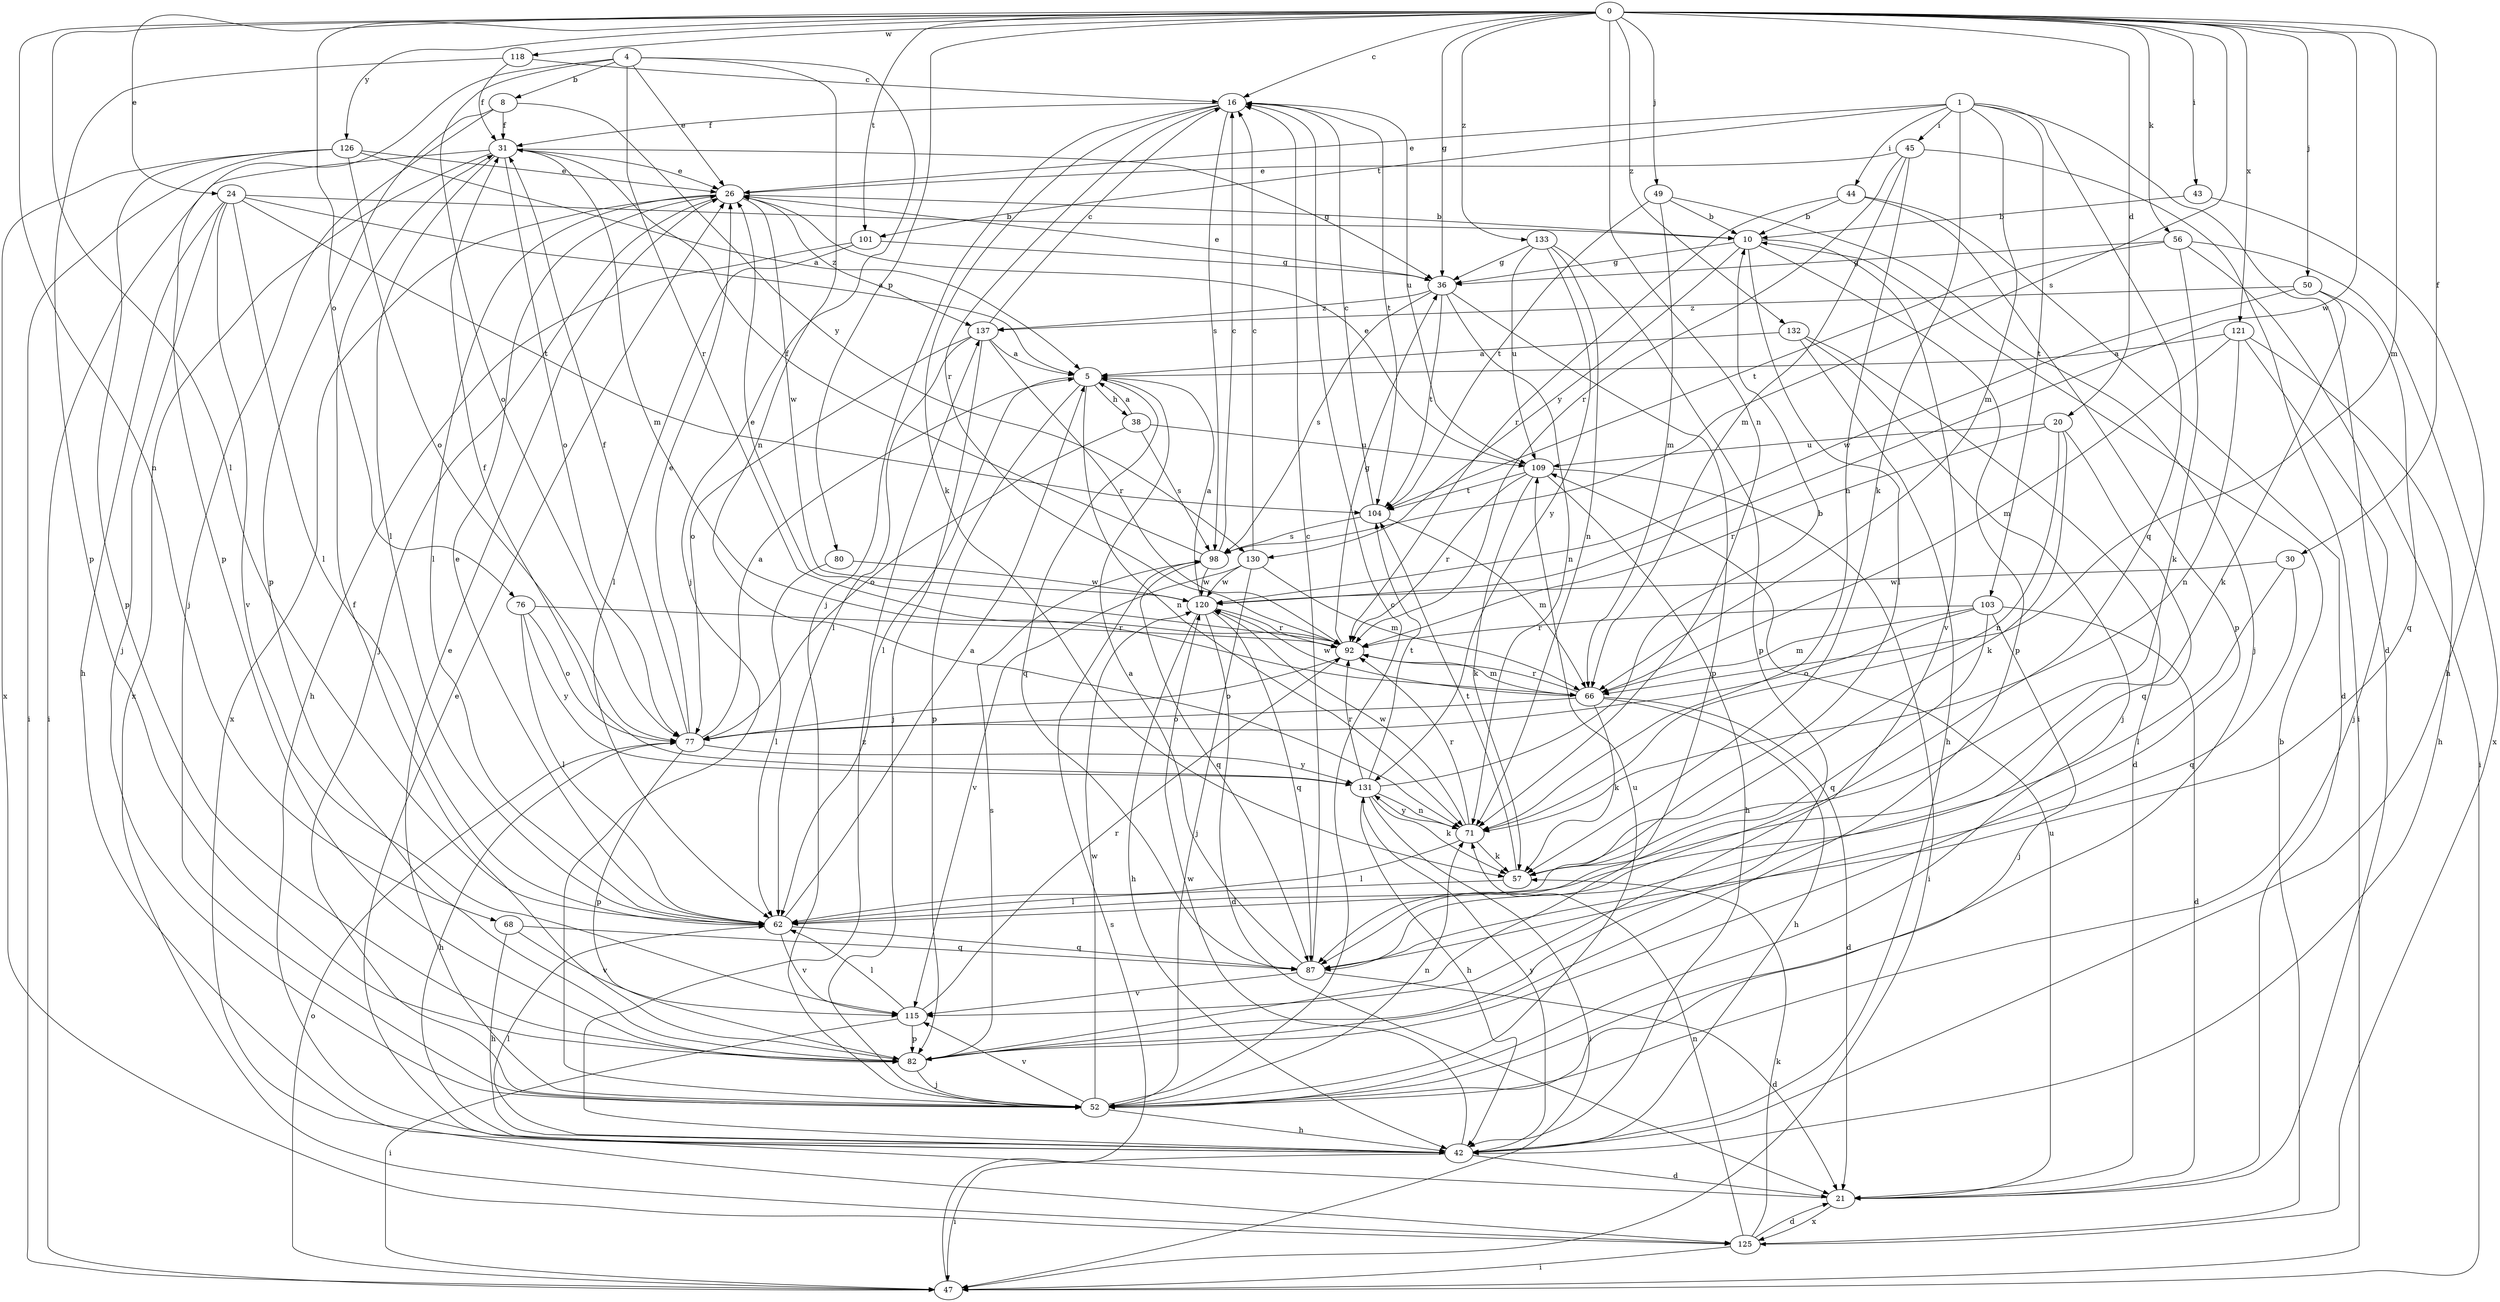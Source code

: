 strict digraph  {
0;
1;
4;
5;
8;
10;
16;
20;
21;
24;
26;
30;
31;
36;
38;
42;
43;
44;
45;
47;
49;
50;
52;
56;
57;
62;
66;
68;
71;
76;
77;
80;
82;
87;
92;
98;
101;
103;
104;
109;
115;
118;
120;
121;
125;
126;
130;
131;
132;
133;
137;
0 -> 16  [label=c];
0 -> 20  [label=d];
0 -> 24  [label=e];
0 -> 30  [label=f];
0 -> 36  [label=g];
0 -> 43  [label=i];
0 -> 49  [label=j];
0 -> 50  [label=j];
0 -> 56  [label=k];
0 -> 62  [label=l];
0 -> 66  [label=m];
0 -> 68  [label=n];
0 -> 71  [label=n];
0 -> 76  [label=o];
0 -> 80  [label=p];
0 -> 98  [label=s];
0 -> 101  [label=t];
0 -> 118  [label=w];
0 -> 120  [label=w];
0 -> 121  [label=x];
0 -> 126  [label=y];
0 -> 132  [label=z];
0 -> 133  [label=z];
1 -> 21  [label=d];
1 -> 26  [label=e];
1 -> 44  [label=i];
1 -> 45  [label=i];
1 -> 57  [label=k];
1 -> 66  [label=m];
1 -> 87  [label=q];
1 -> 101  [label=t];
1 -> 103  [label=t];
4 -> 8  [label=b];
4 -> 26  [label=e];
4 -> 52  [label=j];
4 -> 71  [label=n];
4 -> 77  [label=o];
4 -> 82  [label=p];
4 -> 92  [label=r];
5 -> 38  [label=h];
5 -> 62  [label=l];
5 -> 71  [label=n];
5 -> 82  [label=p];
5 -> 87  [label=q];
8 -> 31  [label=f];
8 -> 52  [label=j];
8 -> 82  [label=p];
8 -> 130  [label=y];
10 -> 36  [label=g];
10 -> 62  [label=l];
10 -> 82  [label=p];
10 -> 115  [label=v];
10 -> 130  [label=y];
16 -> 31  [label=f];
16 -> 52  [label=j];
16 -> 57  [label=k];
16 -> 92  [label=r];
16 -> 98  [label=s];
16 -> 104  [label=t];
16 -> 109  [label=u];
20 -> 57  [label=k];
20 -> 71  [label=n];
20 -> 87  [label=q];
20 -> 92  [label=r];
20 -> 109  [label=u];
21 -> 26  [label=e];
21 -> 109  [label=u];
21 -> 125  [label=x];
24 -> 5  [label=a];
24 -> 10  [label=b];
24 -> 42  [label=h];
24 -> 52  [label=j];
24 -> 62  [label=l];
24 -> 104  [label=t];
24 -> 115  [label=v];
26 -> 10  [label=b];
26 -> 52  [label=j];
26 -> 62  [label=l];
26 -> 120  [label=w];
26 -> 125  [label=x];
26 -> 137  [label=z];
30 -> 62  [label=l];
30 -> 87  [label=q];
30 -> 120  [label=w];
31 -> 26  [label=e];
31 -> 36  [label=g];
31 -> 47  [label=i];
31 -> 62  [label=l];
31 -> 66  [label=m];
31 -> 77  [label=o];
31 -> 125  [label=x];
36 -> 26  [label=e];
36 -> 71  [label=n];
36 -> 82  [label=p];
36 -> 98  [label=s];
36 -> 104  [label=t];
36 -> 137  [label=z];
38 -> 5  [label=a];
38 -> 77  [label=o];
38 -> 98  [label=s];
38 -> 109  [label=u];
42 -> 21  [label=d];
42 -> 47  [label=i];
42 -> 62  [label=l];
42 -> 120  [label=w];
42 -> 131  [label=y];
42 -> 137  [label=z];
43 -> 10  [label=b];
43 -> 42  [label=h];
44 -> 10  [label=b];
44 -> 21  [label=d];
44 -> 82  [label=p];
44 -> 92  [label=r];
45 -> 26  [label=e];
45 -> 47  [label=i];
45 -> 66  [label=m];
45 -> 71  [label=n];
45 -> 92  [label=r];
47 -> 77  [label=o];
47 -> 98  [label=s];
49 -> 10  [label=b];
49 -> 52  [label=j];
49 -> 66  [label=m];
49 -> 104  [label=t];
50 -> 57  [label=k];
50 -> 87  [label=q];
50 -> 120  [label=w];
50 -> 137  [label=z];
52 -> 16  [label=c];
52 -> 26  [label=e];
52 -> 42  [label=h];
52 -> 71  [label=n];
52 -> 109  [label=u];
52 -> 115  [label=v];
52 -> 120  [label=w];
56 -> 36  [label=g];
56 -> 47  [label=i];
56 -> 57  [label=k];
56 -> 104  [label=t];
56 -> 125  [label=x];
57 -> 62  [label=l];
57 -> 104  [label=t];
62 -> 5  [label=a];
62 -> 26  [label=e];
62 -> 87  [label=q];
62 -> 115  [label=v];
66 -> 21  [label=d];
66 -> 42  [label=h];
66 -> 57  [label=k];
66 -> 77  [label=o];
66 -> 92  [label=r];
66 -> 120  [label=w];
68 -> 42  [label=h];
68 -> 87  [label=q];
68 -> 115  [label=v];
71 -> 57  [label=k];
71 -> 62  [label=l];
71 -> 92  [label=r];
71 -> 120  [label=w];
71 -> 131  [label=y];
76 -> 62  [label=l];
76 -> 77  [label=o];
76 -> 92  [label=r];
76 -> 131  [label=y];
77 -> 5  [label=a];
77 -> 26  [label=e];
77 -> 31  [label=f];
77 -> 42  [label=h];
77 -> 82  [label=p];
77 -> 131  [label=y];
80 -> 62  [label=l];
80 -> 120  [label=w];
82 -> 31  [label=f];
82 -> 52  [label=j];
82 -> 98  [label=s];
87 -> 5  [label=a];
87 -> 16  [label=c];
87 -> 21  [label=d];
87 -> 115  [label=v];
92 -> 26  [label=e];
92 -> 36  [label=g];
92 -> 66  [label=m];
92 -> 77  [label=o];
98 -> 16  [label=c];
98 -> 31  [label=f];
98 -> 87  [label=q];
98 -> 120  [label=w];
101 -> 36  [label=g];
101 -> 42  [label=h];
101 -> 62  [label=l];
103 -> 21  [label=d];
103 -> 52  [label=j];
103 -> 66  [label=m];
103 -> 77  [label=o];
103 -> 87  [label=q];
103 -> 92  [label=r];
104 -> 16  [label=c];
104 -> 66  [label=m];
104 -> 98  [label=s];
109 -> 26  [label=e];
109 -> 42  [label=h];
109 -> 47  [label=i];
109 -> 57  [label=k];
109 -> 92  [label=r];
109 -> 104  [label=t];
115 -> 47  [label=i];
115 -> 62  [label=l];
115 -> 82  [label=p];
115 -> 92  [label=r];
118 -> 16  [label=c];
118 -> 31  [label=f];
118 -> 82  [label=p];
120 -> 5  [label=a];
120 -> 21  [label=d];
120 -> 42  [label=h];
120 -> 87  [label=q];
120 -> 92  [label=r];
121 -> 5  [label=a];
121 -> 42  [label=h];
121 -> 52  [label=j];
121 -> 66  [label=m];
121 -> 71  [label=n];
125 -> 10  [label=b];
125 -> 21  [label=d];
125 -> 47  [label=i];
125 -> 57  [label=k];
125 -> 71  [label=n];
126 -> 5  [label=a];
126 -> 26  [label=e];
126 -> 47  [label=i];
126 -> 77  [label=o];
126 -> 82  [label=p];
126 -> 125  [label=x];
130 -> 16  [label=c];
130 -> 52  [label=j];
130 -> 66  [label=m];
130 -> 115  [label=v];
130 -> 120  [label=w];
131 -> 10  [label=b];
131 -> 31  [label=f];
131 -> 42  [label=h];
131 -> 47  [label=i];
131 -> 57  [label=k];
131 -> 71  [label=n];
131 -> 92  [label=r];
131 -> 104  [label=t];
132 -> 5  [label=a];
132 -> 21  [label=d];
132 -> 42  [label=h];
132 -> 52  [label=j];
133 -> 36  [label=g];
133 -> 71  [label=n];
133 -> 82  [label=p];
133 -> 109  [label=u];
133 -> 131  [label=y];
137 -> 5  [label=a];
137 -> 16  [label=c];
137 -> 52  [label=j];
137 -> 62  [label=l];
137 -> 77  [label=o];
137 -> 92  [label=r];
}

